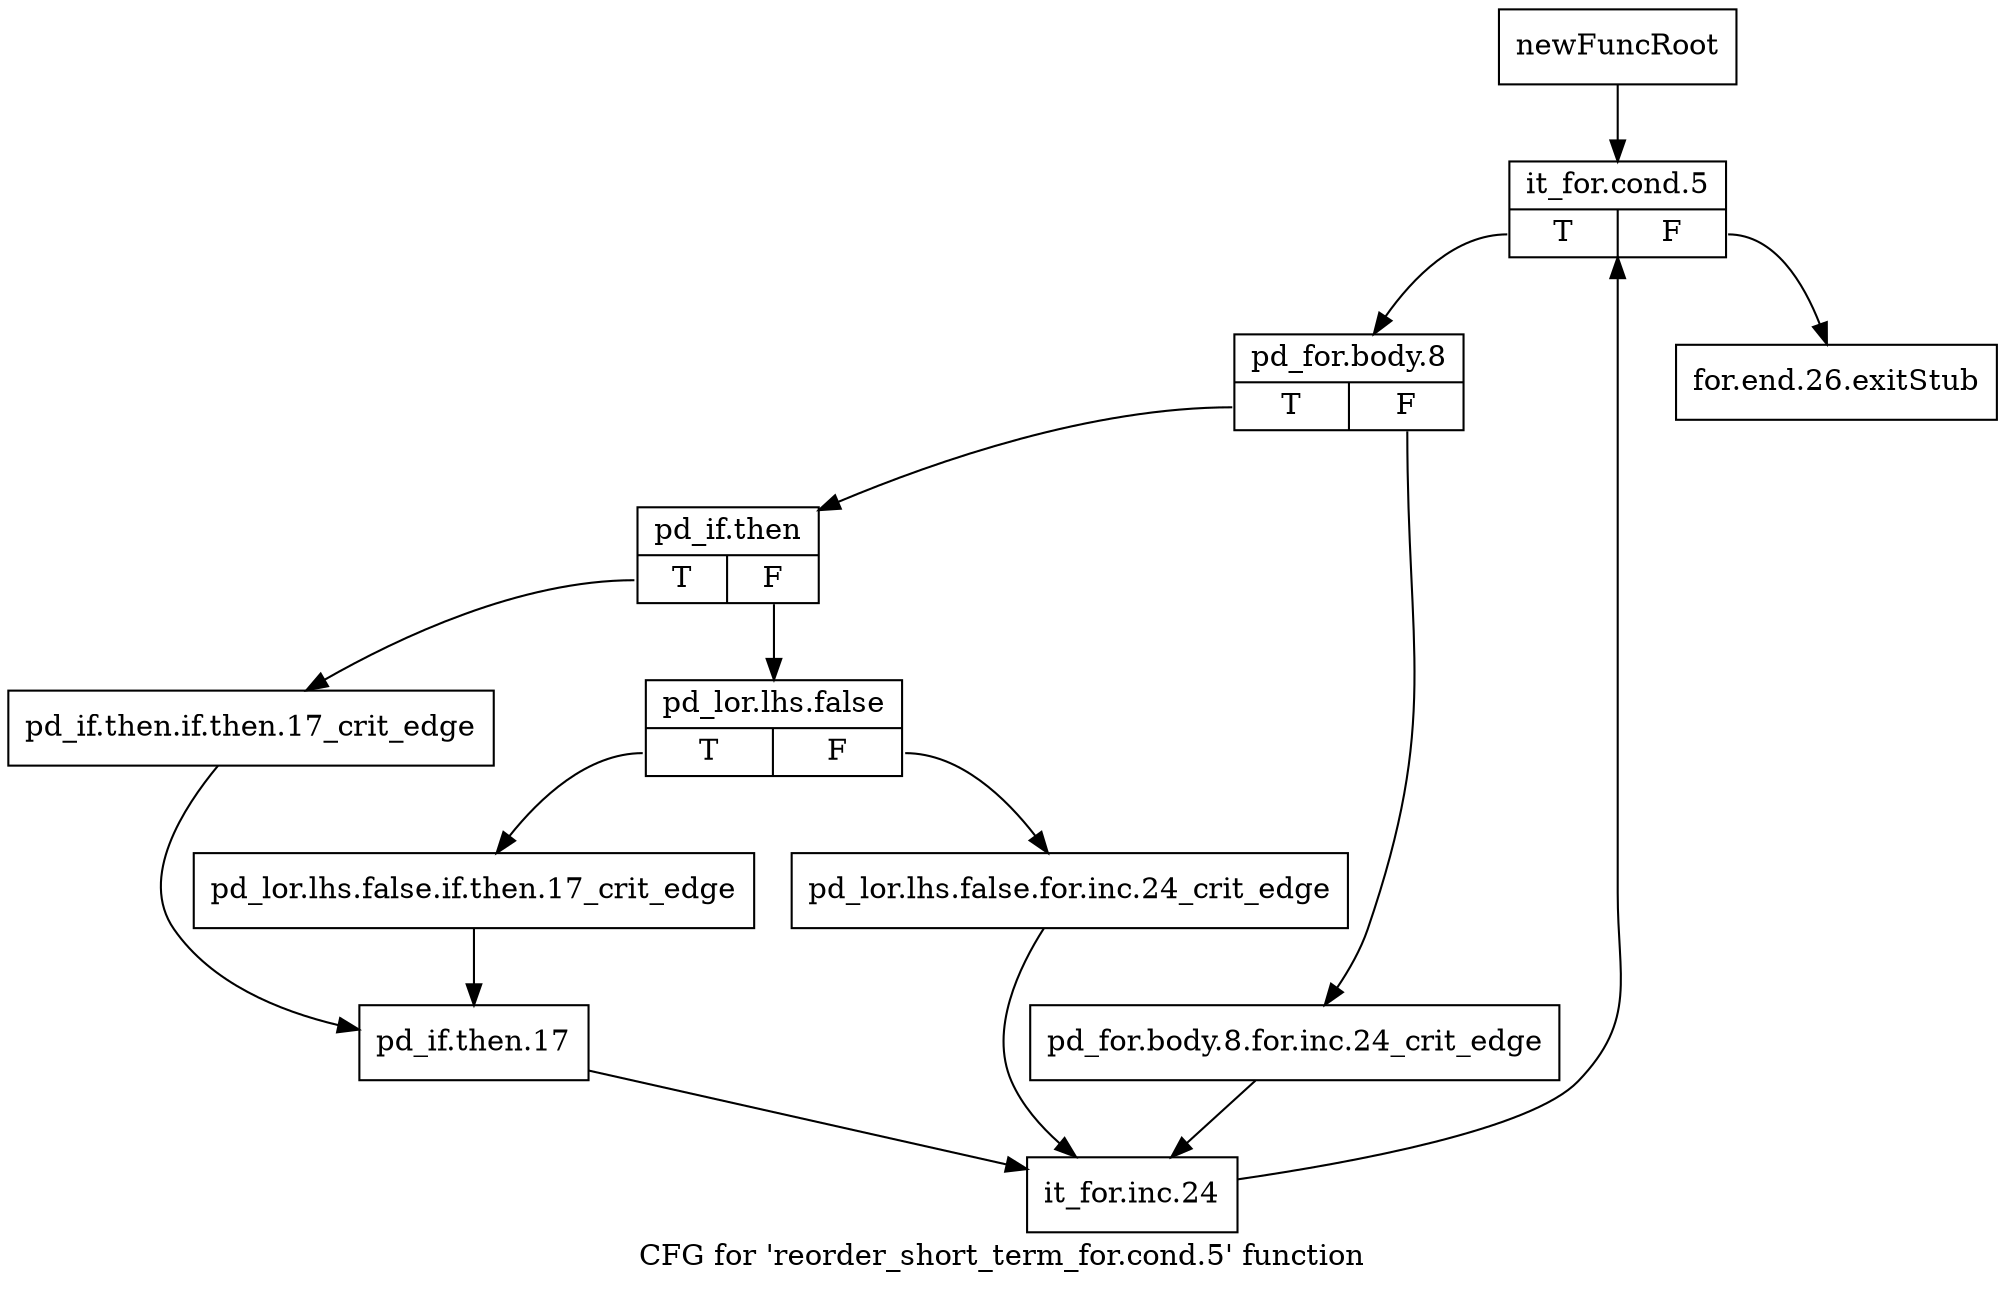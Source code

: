 digraph "CFG for 'reorder_short_term_for.cond.5' function" {
	label="CFG for 'reorder_short_term_for.cond.5' function";

	Node0x254d460 [shape=record,label="{newFuncRoot}"];
	Node0x254d460 -> Node0x254d500;
	Node0x254d4b0 [shape=record,label="{for.end.26.exitStub}"];
	Node0x254d500 [shape=record,label="{it_for.cond.5|{<s0>T|<s1>F}}"];
	Node0x254d500:s0 -> Node0x254d550;
	Node0x254d500:s1 -> Node0x254d4b0;
	Node0x254d550 [shape=record,label="{pd_for.body.8|{<s0>T|<s1>F}}"];
	Node0x254d550:s0 -> Node0x254d5f0;
	Node0x254d550:s1 -> Node0x254d5a0;
	Node0x254d5a0 [shape=record,label="{pd_for.body.8.for.inc.24_crit_edge}"];
	Node0x254d5a0 -> Node0x254d7d0;
	Node0x254d5f0 [shape=record,label="{pd_if.then|{<s0>T|<s1>F}}"];
	Node0x254d5f0:s0 -> Node0x254d730;
	Node0x254d5f0:s1 -> Node0x254d640;
	Node0x254d640 [shape=record,label="{pd_lor.lhs.false|{<s0>T|<s1>F}}"];
	Node0x254d640:s0 -> Node0x254d6e0;
	Node0x254d640:s1 -> Node0x254d690;
	Node0x254d690 [shape=record,label="{pd_lor.lhs.false.for.inc.24_crit_edge}"];
	Node0x254d690 -> Node0x254d7d0;
	Node0x254d6e0 [shape=record,label="{pd_lor.lhs.false.if.then.17_crit_edge}"];
	Node0x254d6e0 -> Node0x254d780;
	Node0x254d730 [shape=record,label="{pd_if.then.if.then.17_crit_edge}"];
	Node0x254d730 -> Node0x254d780;
	Node0x254d780 [shape=record,label="{pd_if.then.17}"];
	Node0x254d780 -> Node0x254d7d0;
	Node0x254d7d0 [shape=record,label="{it_for.inc.24}"];
	Node0x254d7d0 -> Node0x254d500;
}
